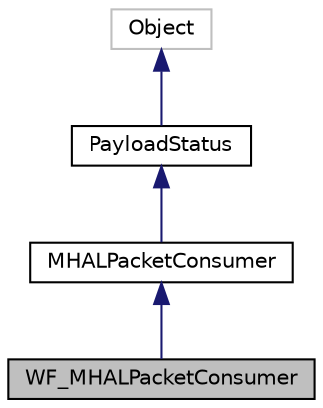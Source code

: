 digraph "WF_MHALPacketConsumer"
{
 // INTERACTIVE_SVG=YES
  edge [fontname="Helvetica",fontsize="10",labelfontname="Helvetica",labelfontsize="10"];
  node [fontname="Helvetica",fontsize="10",shape=record];
  Node1 [label="WF_MHALPacketConsumer",height=0.2,width=0.4,color="black", fillcolor="grey75", style="filled", fontcolor="black"];
  Node2 -> Node1 [dir="back",color="midnightblue",fontsize="10",style="solid",fontname="Helvetica"];
  Node2 [label="MHALPacketConsumer",height=0.2,width=0.4,color="black", fillcolor="white", style="filled",URL="$class_m_h_a_l_1_1_m_h_a_l_packet_consumer.html"];
  Node3 -> Node2 [dir="back",color="midnightblue",fontsize="10",style="solid",fontname="Helvetica"];
  Node3 [label="PayloadStatus",height=0.2,width=0.4,color="black", fillcolor="white", style="filled",URL="$class_packet_1_1_payload_status.html"];
  Node4 -> Node3 [dir="back",color="midnightblue",fontsize="10",style="solid",fontname="Helvetica"];
  Node4 [label="Object",height=0.2,width=0.4,color="grey75", fillcolor="white", style="filled"];
}
